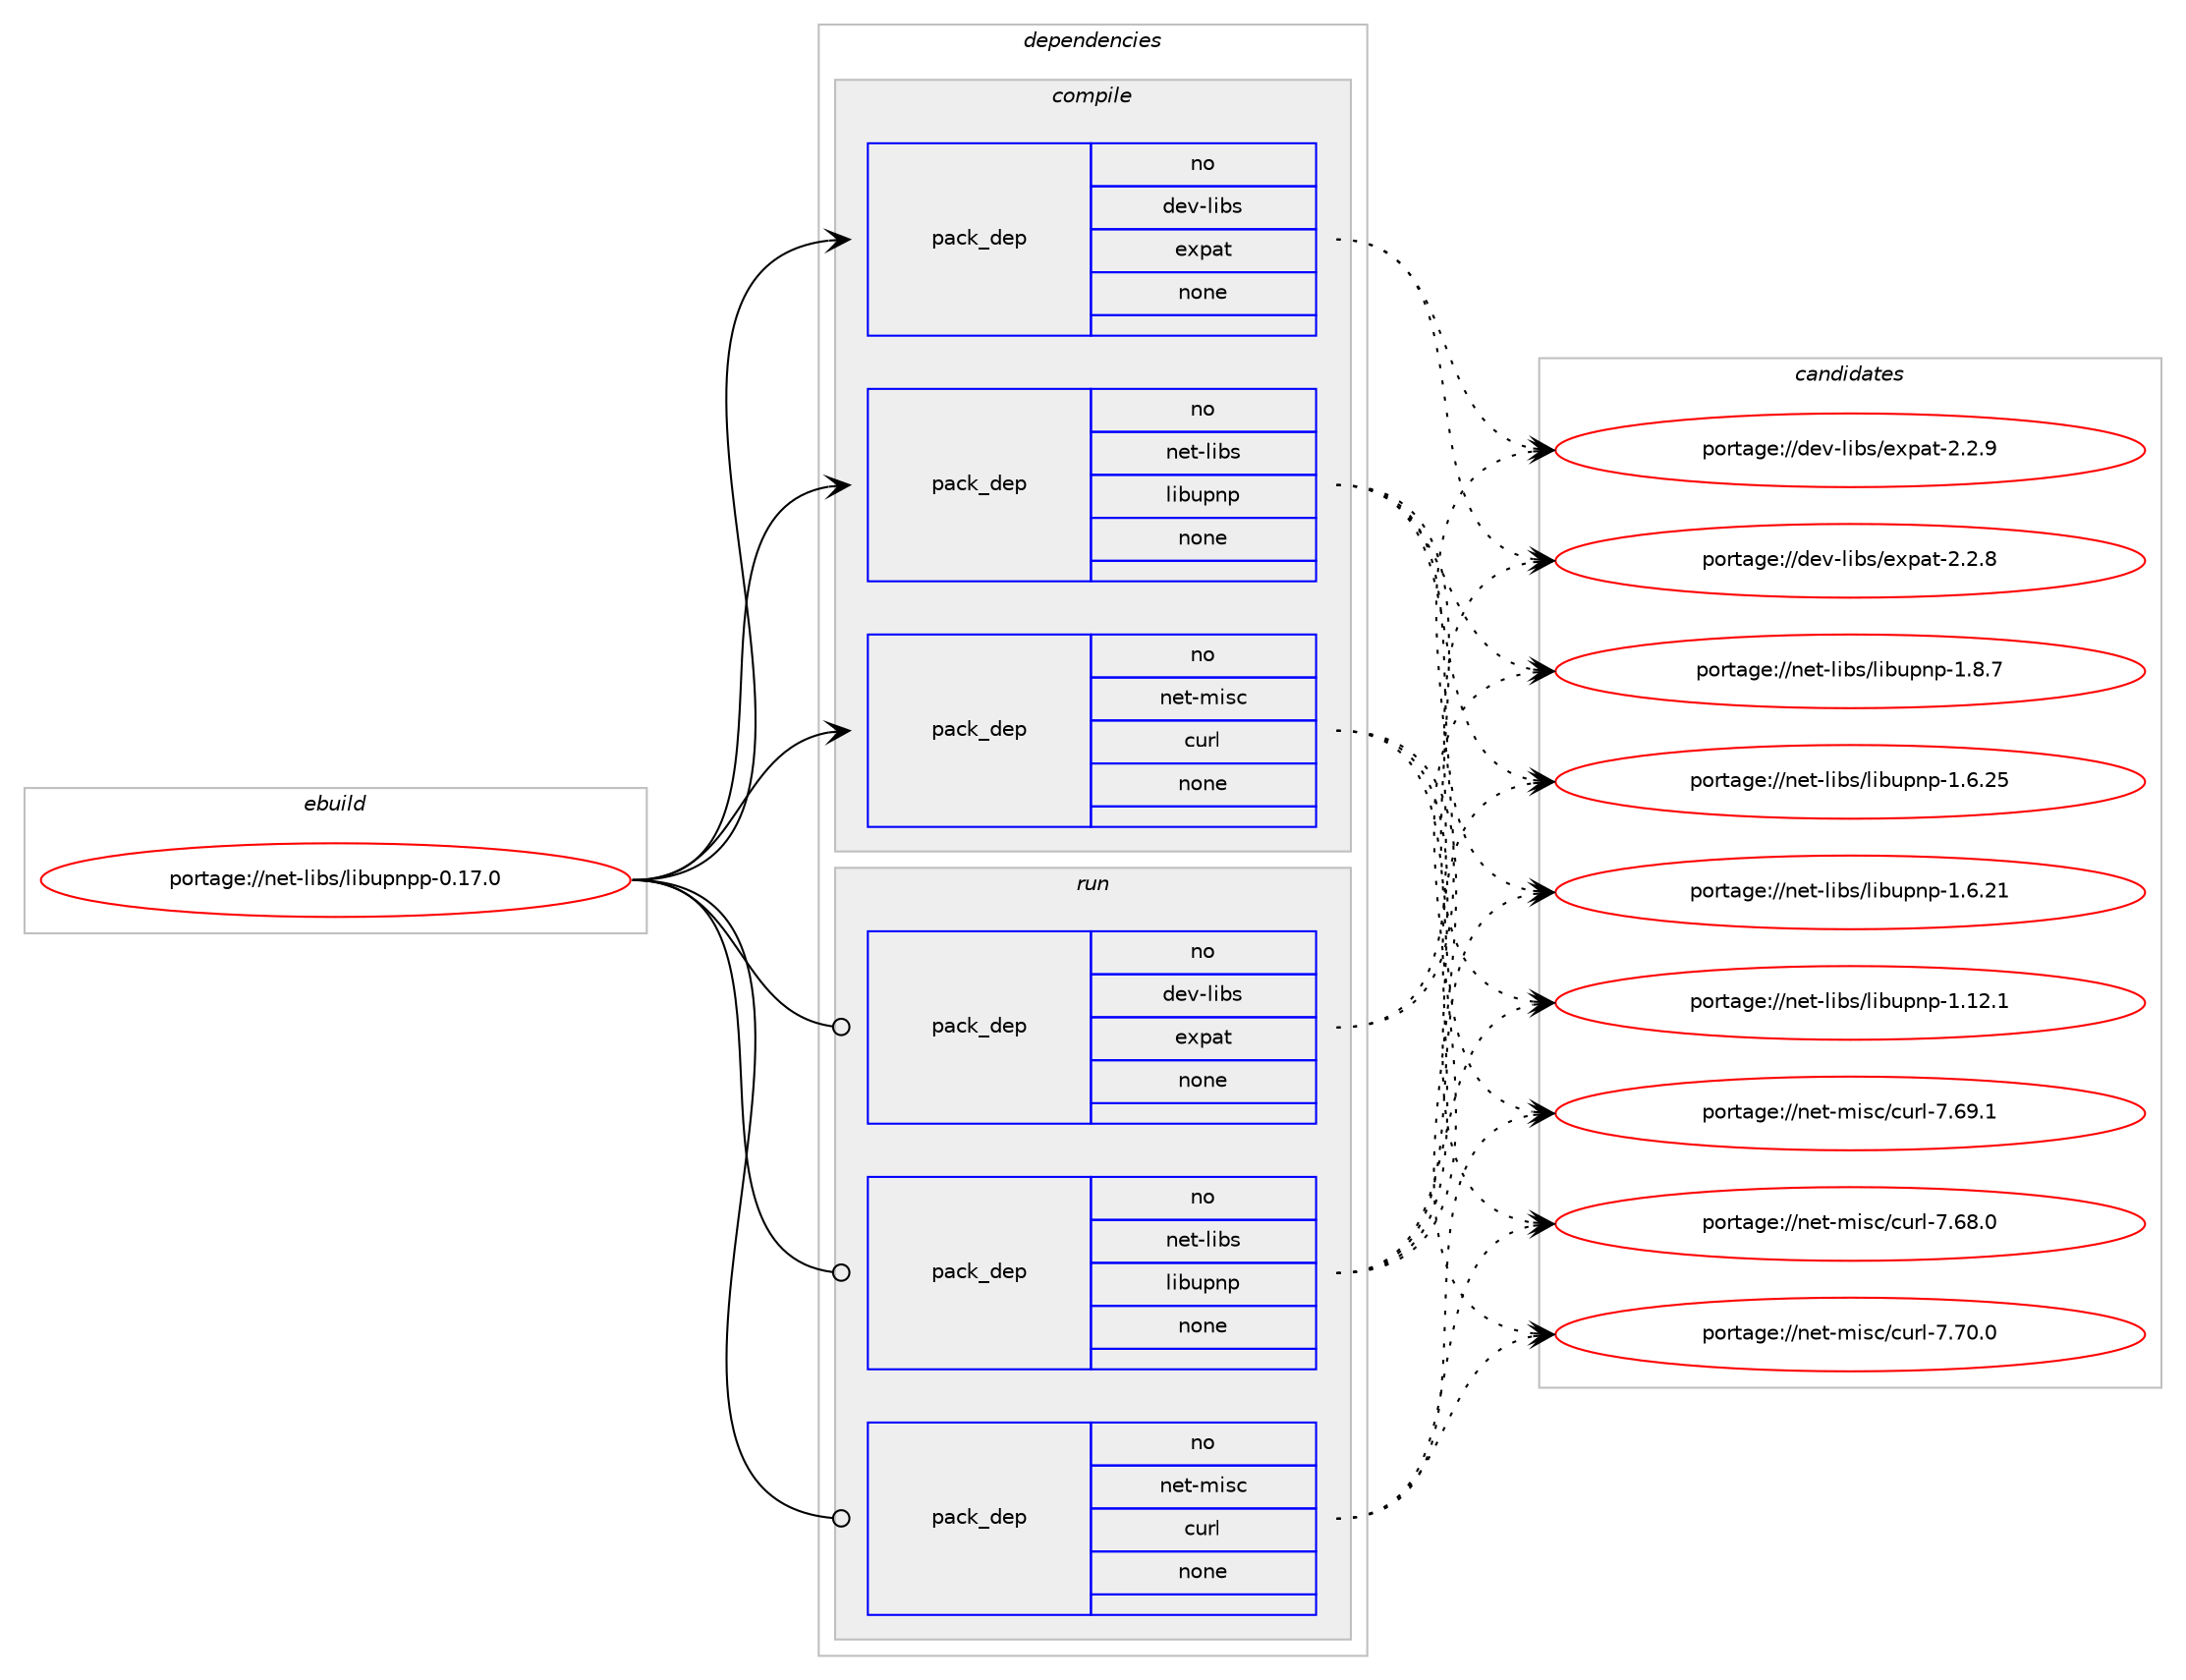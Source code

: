 digraph prolog {

# *************
# Graph options
# *************

newrank=true;
concentrate=true;
compound=true;
graph [rankdir=LR,fontname=Helvetica,fontsize=10,ranksep=1.5];#, ranksep=2.5, nodesep=0.2];
edge  [arrowhead=vee];
node  [fontname=Helvetica,fontsize=10];

# **********
# The ebuild
# **********

subgraph cluster_leftcol {
color=gray;
rank=same;
label=<<i>ebuild</i>>;
id [label="portage://net-libs/libupnpp-0.17.0", color=red, width=4, href="../net-libs/libupnpp-0.17.0.svg"];
}

# ****************
# The dependencies
# ****************

subgraph cluster_midcol {
color=gray;
label=<<i>dependencies</i>>;
subgraph cluster_compile {
fillcolor="#eeeeee";
style=filled;
label=<<i>compile</i>>;
subgraph pack6076 {
dependency6979 [label=<<TABLE BORDER="0" CELLBORDER="1" CELLSPACING="0" CELLPADDING="4" WIDTH="220"><TR><TD ROWSPAN="6" CELLPADDING="30">pack_dep</TD></TR><TR><TD WIDTH="110">no</TD></TR><TR><TD>dev-libs</TD></TR><TR><TD>expat</TD></TR><TR><TD>none</TD></TR><TR><TD></TD></TR></TABLE>>, shape=none, color=blue];
}
id:e -> dependency6979:w [weight=20,style="solid",arrowhead="vee"];
subgraph pack6077 {
dependency6980 [label=<<TABLE BORDER="0" CELLBORDER="1" CELLSPACING="0" CELLPADDING="4" WIDTH="220"><TR><TD ROWSPAN="6" CELLPADDING="30">pack_dep</TD></TR><TR><TD WIDTH="110">no</TD></TR><TR><TD>net-libs</TD></TR><TR><TD>libupnp</TD></TR><TR><TD>none</TD></TR><TR><TD></TD></TR></TABLE>>, shape=none, color=blue];
}
id:e -> dependency6980:w [weight=20,style="solid",arrowhead="vee"];
subgraph pack6078 {
dependency6981 [label=<<TABLE BORDER="0" CELLBORDER="1" CELLSPACING="0" CELLPADDING="4" WIDTH="220"><TR><TD ROWSPAN="6" CELLPADDING="30">pack_dep</TD></TR><TR><TD WIDTH="110">no</TD></TR><TR><TD>net-misc</TD></TR><TR><TD>curl</TD></TR><TR><TD>none</TD></TR><TR><TD></TD></TR></TABLE>>, shape=none, color=blue];
}
id:e -> dependency6981:w [weight=20,style="solid",arrowhead="vee"];
}
subgraph cluster_compileandrun {
fillcolor="#eeeeee";
style=filled;
label=<<i>compile and run</i>>;
}
subgraph cluster_run {
fillcolor="#eeeeee";
style=filled;
label=<<i>run</i>>;
subgraph pack6079 {
dependency6982 [label=<<TABLE BORDER="0" CELLBORDER="1" CELLSPACING="0" CELLPADDING="4" WIDTH="220"><TR><TD ROWSPAN="6" CELLPADDING="30">pack_dep</TD></TR><TR><TD WIDTH="110">no</TD></TR><TR><TD>dev-libs</TD></TR><TR><TD>expat</TD></TR><TR><TD>none</TD></TR><TR><TD></TD></TR></TABLE>>, shape=none, color=blue];
}
id:e -> dependency6982:w [weight=20,style="solid",arrowhead="odot"];
subgraph pack6080 {
dependency6983 [label=<<TABLE BORDER="0" CELLBORDER="1" CELLSPACING="0" CELLPADDING="4" WIDTH="220"><TR><TD ROWSPAN="6" CELLPADDING="30">pack_dep</TD></TR><TR><TD WIDTH="110">no</TD></TR><TR><TD>net-libs</TD></TR><TR><TD>libupnp</TD></TR><TR><TD>none</TD></TR><TR><TD></TD></TR></TABLE>>, shape=none, color=blue];
}
id:e -> dependency6983:w [weight=20,style="solid",arrowhead="odot"];
subgraph pack6081 {
dependency6984 [label=<<TABLE BORDER="0" CELLBORDER="1" CELLSPACING="0" CELLPADDING="4" WIDTH="220"><TR><TD ROWSPAN="6" CELLPADDING="30">pack_dep</TD></TR><TR><TD WIDTH="110">no</TD></TR><TR><TD>net-misc</TD></TR><TR><TD>curl</TD></TR><TR><TD>none</TD></TR><TR><TD></TD></TR></TABLE>>, shape=none, color=blue];
}
id:e -> dependency6984:w [weight=20,style="solid",arrowhead="odot"];
}
}

# **************
# The candidates
# **************

subgraph cluster_choices {
rank=same;
color=gray;
label=<<i>candidates</i>>;

subgraph choice6076 {
color=black;
nodesep=1;
choice10010111845108105981154710112011297116455046504657 [label="portage://dev-libs/expat-2.2.9", color=red, width=4,href="../dev-libs/expat-2.2.9.svg"];
choice10010111845108105981154710112011297116455046504656 [label="portage://dev-libs/expat-2.2.8", color=red, width=4,href="../dev-libs/expat-2.2.8.svg"];
dependency6979:e -> choice10010111845108105981154710112011297116455046504657:w [style=dotted,weight="100"];
dependency6979:e -> choice10010111845108105981154710112011297116455046504656:w [style=dotted,weight="100"];
}
subgraph choice6077 {
color=black;
nodesep=1;
choice11010111645108105981154710810598117112110112454946564655 [label="portage://net-libs/libupnp-1.8.7", color=red, width=4,href="../net-libs/libupnp-1.8.7.svg"];
choice1101011164510810598115471081059811711211011245494654465053 [label="portage://net-libs/libupnp-1.6.25", color=red, width=4,href="../net-libs/libupnp-1.6.25.svg"];
choice1101011164510810598115471081059811711211011245494654465049 [label="portage://net-libs/libupnp-1.6.21", color=red, width=4,href="../net-libs/libupnp-1.6.21.svg"];
choice1101011164510810598115471081059811711211011245494649504649 [label="portage://net-libs/libupnp-1.12.1", color=red, width=4,href="../net-libs/libupnp-1.12.1.svg"];
dependency6980:e -> choice11010111645108105981154710810598117112110112454946564655:w [style=dotted,weight="100"];
dependency6980:e -> choice1101011164510810598115471081059811711211011245494654465053:w [style=dotted,weight="100"];
dependency6980:e -> choice1101011164510810598115471081059811711211011245494654465049:w [style=dotted,weight="100"];
dependency6980:e -> choice1101011164510810598115471081059811711211011245494649504649:w [style=dotted,weight="100"];
}
subgraph choice6078 {
color=black;
nodesep=1;
choice1101011164510910511599479911711410845554655484648 [label="portage://net-misc/curl-7.70.0", color=red, width=4,href="../net-misc/curl-7.70.0.svg"];
choice1101011164510910511599479911711410845554654574649 [label="portage://net-misc/curl-7.69.1", color=red, width=4,href="../net-misc/curl-7.69.1.svg"];
choice1101011164510910511599479911711410845554654564648 [label="portage://net-misc/curl-7.68.0", color=red, width=4,href="../net-misc/curl-7.68.0.svg"];
dependency6981:e -> choice1101011164510910511599479911711410845554655484648:w [style=dotted,weight="100"];
dependency6981:e -> choice1101011164510910511599479911711410845554654574649:w [style=dotted,weight="100"];
dependency6981:e -> choice1101011164510910511599479911711410845554654564648:w [style=dotted,weight="100"];
}
subgraph choice6079 {
color=black;
nodesep=1;
choice10010111845108105981154710112011297116455046504657 [label="portage://dev-libs/expat-2.2.9", color=red, width=4,href="../dev-libs/expat-2.2.9.svg"];
choice10010111845108105981154710112011297116455046504656 [label="portage://dev-libs/expat-2.2.8", color=red, width=4,href="../dev-libs/expat-2.2.8.svg"];
dependency6982:e -> choice10010111845108105981154710112011297116455046504657:w [style=dotted,weight="100"];
dependency6982:e -> choice10010111845108105981154710112011297116455046504656:w [style=dotted,weight="100"];
}
subgraph choice6080 {
color=black;
nodesep=1;
choice11010111645108105981154710810598117112110112454946564655 [label="portage://net-libs/libupnp-1.8.7", color=red, width=4,href="../net-libs/libupnp-1.8.7.svg"];
choice1101011164510810598115471081059811711211011245494654465053 [label="portage://net-libs/libupnp-1.6.25", color=red, width=4,href="../net-libs/libupnp-1.6.25.svg"];
choice1101011164510810598115471081059811711211011245494654465049 [label="portage://net-libs/libupnp-1.6.21", color=red, width=4,href="../net-libs/libupnp-1.6.21.svg"];
choice1101011164510810598115471081059811711211011245494649504649 [label="portage://net-libs/libupnp-1.12.1", color=red, width=4,href="../net-libs/libupnp-1.12.1.svg"];
dependency6983:e -> choice11010111645108105981154710810598117112110112454946564655:w [style=dotted,weight="100"];
dependency6983:e -> choice1101011164510810598115471081059811711211011245494654465053:w [style=dotted,weight="100"];
dependency6983:e -> choice1101011164510810598115471081059811711211011245494654465049:w [style=dotted,weight="100"];
dependency6983:e -> choice1101011164510810598115471081059811711211011245494649504649:w [style=dotted,weight="100"];
}
subgraph choice6081 {
color=black;
nodesep=1;
choice1101011164510910511599479911711410845554655484648 [label="portage://net-misc/curl-7.70.0", color=red, width=4,href="../net-misc/curl-7.70.0.svg"];
choice1101011164510910511599479911711410845554654574649 [label="portage://net-misc/curl-7.69.1", color=red, width=4,href="../net-misc/curl-7.69.1.svg"];
choice1101011164510910511599479911711410845554654564648 [label="portage://net-misc/curl-7.68.0", color=red, width=4,href="../net-misc/curl-7.68.0.svg"];
dependency6984:e -> choice1101011164510910511599479911711410845554655484648:w [style=dotted,weight="100"];
dependency6984:e -> choice1101011164510910511599479911711410845554654574649:w [style=dotted,weight="100"];
dependency6984:e -> choice1101011164510910511599479911711410845554654564648:w [style=dotted,weight="100"];
}
}

}
